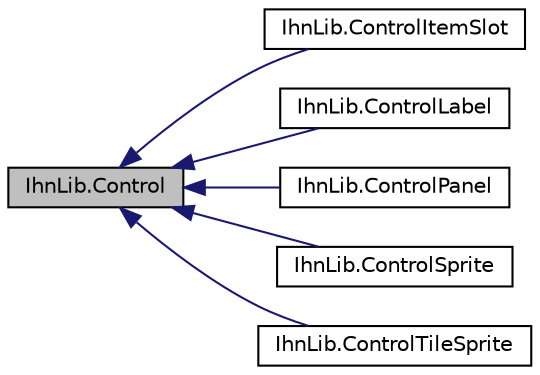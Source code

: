 digraph "IhnLib.Control"
{
  edge [fontname="Helvetica",fontsize="10",labelfontname="Helvetica",labelfontsize="10"];
  node [fontname="Helvetica",fontsize="10",shape=record];
  rankdir="LR";
  Node1 [label="IhnLib.Control",height=0.2,width=0.4,color="black", fillcolor="grey75", style="filled" fontcolor="black"];
  Node1 -> Node2 [dir="back",color="midnightblue",fontsize="10",style="solid",fontname="Helvetica"];
  Node2 [label="IhnLib.ControlItemSlot",height=0.2,width=0.4,color="black", fillcolor="white", style="filled",URL="$class_ihn_lib_1_1_control_item_slot.html"];
  Node1 -> Node3 [dir="back",color="midnightblue",fontsize="10",style="solid",fontname="Helvetica"];
  Node3 [label="IhnLib.ControlLabel",height=0.2,width=0.4,color="black", fillcolor="white", style="filled",URL="$class_ihn_lib_1_1_control_label.html"];
  Node1 -> Node4 [dir="back",color="midnightblue",fontsize="10",style="solid",fontname="Helvetica"];
  Node4 [label="IhnLib.ControlPanel",height=0.2,width=0.4,color="black", fillcolor="white", style="filled",URL="$class_ihn_lib_1_1_control_panel.html"];
  Node1 -> Node5 [dir="back",color="midnightblue",fontsize="10",style="solid",fontname="Helvetica"];
  Node5 [label="IhnLib.ControlSprite",height=0.2,width=0.4,color="black", fillcolor="white", style="filled",URL="$class_ihn_lib_1_1_control_sprite.html"];
  Node1 -> Node6 [dir="back",color="midnightblue",fontsize="10",style="solid",fontname="Helvetica"];
  Node6 [label="IhnLib.ControlTileSprite",height=0.2,width=0.4,color="black", fillcolor="white", style="filled",URL="$class_ihn_lib_1_1_control_tile_sprite.html"];
}
